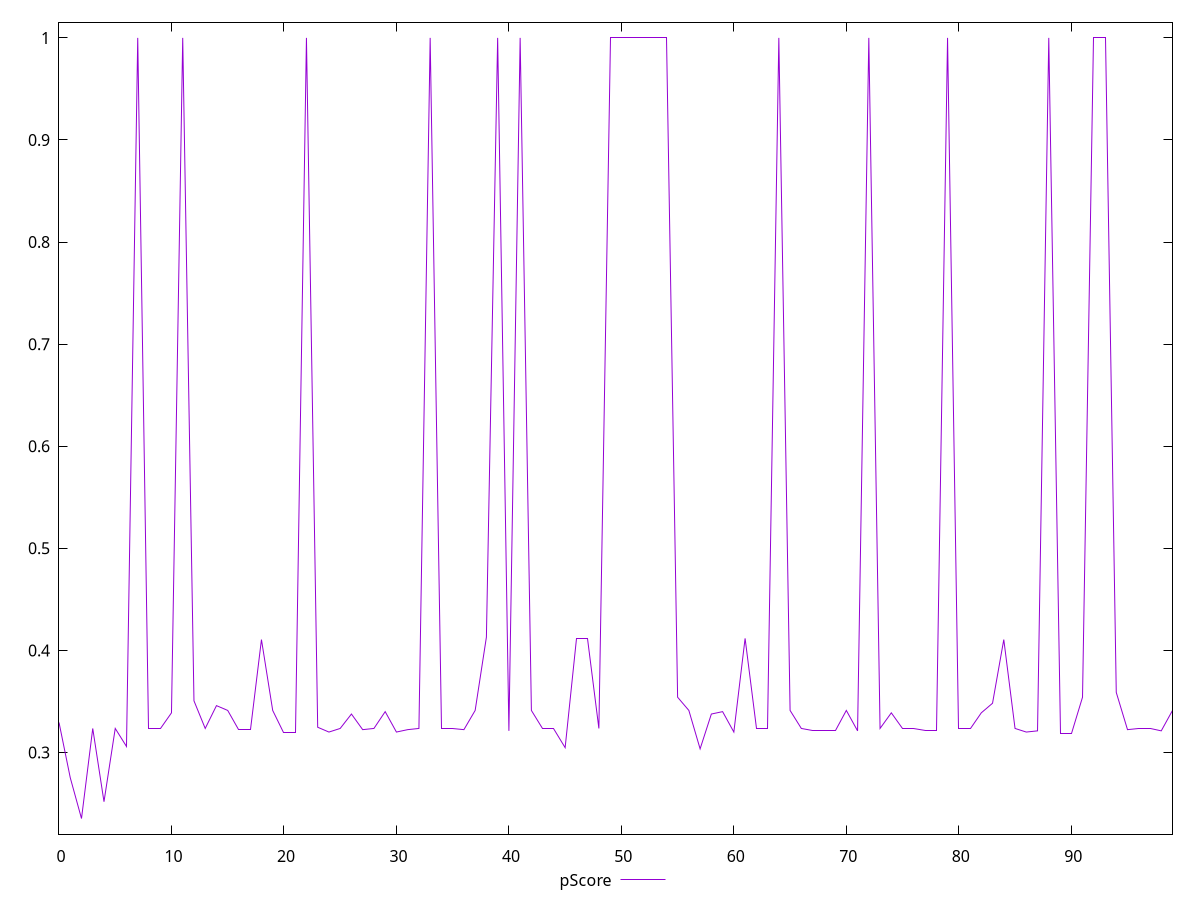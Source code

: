 reset

$pScore <<EOF
0 0.32941176470588235
1 0.2752941176470588
2 0.23529411764705882
3 0.32352941176470584
4 0.25176470588235295
5 0.32352941176470584
6 0.3058823529411765
7 1
8 0.32352941176470584
9 0.32352941176470584
10 0.3388235294117647
11 1
12 0.35058823529411764
13 0.32352941176470584
14 0.3458823529411765
15 0.3411764705882353
16 0.3223529411764706
17 0.3223529411764706
18 0.41058823529411764
19 0.3411764705882353
20 0.32
21 0.32
22 1
23 0.3247058823529412
24 0.32
25 0.32352941176470584
26 0.3376470588235294
27 0.3223529411764706
28 0.32352941176470584
29 0.33999999999999997
30 0.32
31 0.3223529411764706
32 0.32352941176470584
33 1
34 0.32352941176470584
35 0.32352941176470584
36 0.3223529411764706
37 0.3411764705882353
38 0.41294117647058826
39 1
40 0.3211764705882353
41 1
42 0.3411764705882353
43 0.32352941176470584
44 0.32352941176470584
45 0.30470588235294116
46 0.4117647058823529
47 0.4117647058823529
48 0.32352941176470584
49 1
50 1
51 1
52 1
53 1
54 1
55 0.35411764705882354
56 0.3411764705882353
57 0.3035294117647059
58 0.3376470588235294
59 0.33999999999999997
60 0.32
61 0.4117647058823529
62 0.32352941176470584
63 0.32352941176470584
64 1
65 0.3411764705882353
66 0.32352941176470584
67 0.3211764705882353
68 0.3211764705882353
69 0.3211764705882353
70 0.3411764705882353
71 0.3211764705882353
72 1
73 0.32352941176470584
74 0.3388235294117647
75 0.32352941176470584
76 0.32352941176470584
77 0.3211764705882353
78 0.3211764705882353
79 1
80 0.32352941176470584
81 0.32352941176470584
82 0.3388235294117647
83 0.3482352941176471
84 0.41058823529411764
85 0.32352941176470584
86 0.32
87 0.3211764705882353
88 1
89 0.31882352941176473
90 0.31882352941176473
91 0.35411764705882354
92 1
93 1
94 0.3588235294117647
95 0.3223529411764706
96 0.32352941176470584
97 0.32352941176470584
98 0.3211764705882353
99 0.3411764705882353
EOF

set key outside below
set xrange [0:99]
set yrange [0.22:1.015294117647059]
set trange [0.22:1.015294117647059]
set terminal svg size 640, 500 enhanced background rgb 'white'
set output "report/report_00029_2021-02-24T13-36-40.390Z/unused-javascript/samples/agenda/pScore/values.svg"

plot $pScore title "pScore" with line

reset
